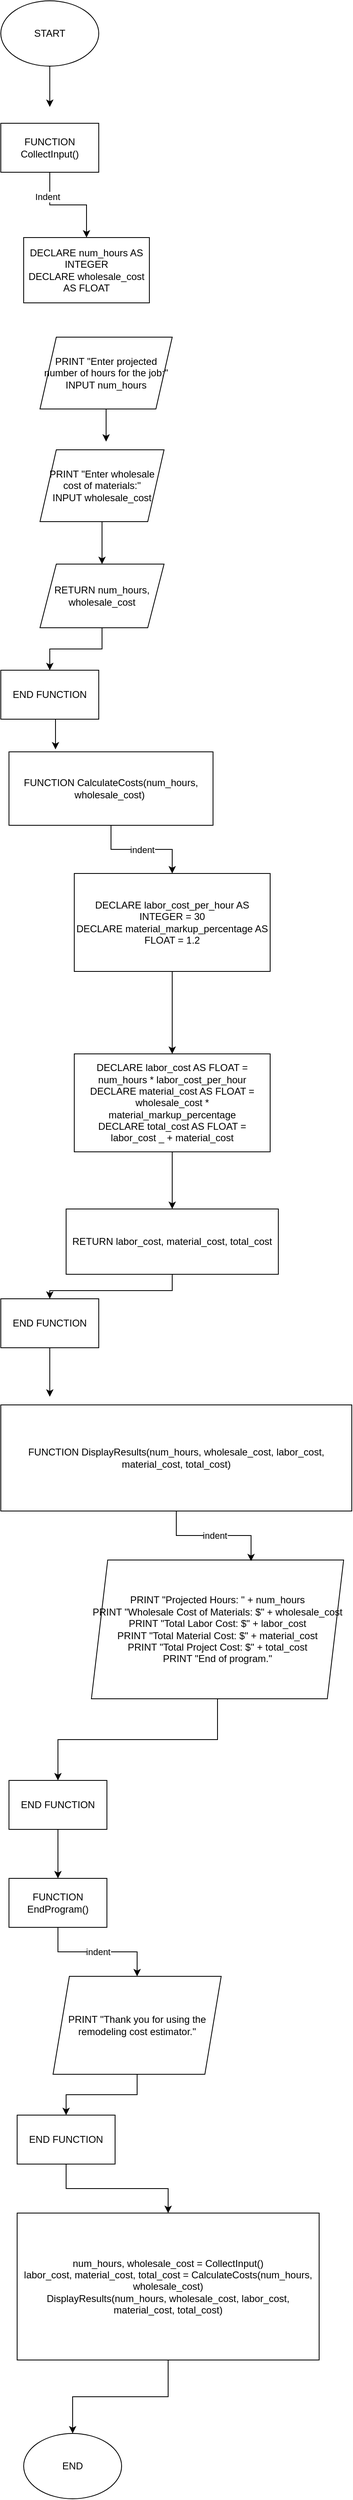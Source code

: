 <mxfile version="24.7.17">
  <diagram name="Page-1" id="JFiUc8jxxx9oMYMayQsB">
    <mxGraphModel dx="472" dy="828" grid="1" gridSize="10" guides="1" tooltips="1" connect="1" arrows="1" fold="1" page="1" pageScale="1" pageWidth="850" pageHeight="1100" math="0" shadow="0">
      <root>
        <mxCell id="0" />
        <mxCell id="1" parent="0" />
        <mxCell id="f7bFWwlUYKXwFlwvoRpv-4" style="edgeStyle=orthogonalEdgeStyle;rounded=0;orthogonalLoop=1;jettySize=auto;html=1;" edge="1" parent="1" source="f7bFWwlUYKXwFlwvoRpv-2">
          <mxGeometry relative="1" as="geometry">
            <mxPoint x="250" y="210" as="targetPoint" />
          </mxGeometry>
        </mxCell>
        <mxCell id="f7bFWwlUYKXwFlwvoRpv-2" value="START" style="ellipse;whiteSpace=wrap;html=1;" vertex="1" parent="1">
          <mxGeometry x="190" y="80" width="120" height="80" as="geometry" />
        </mxCell>
        <mxCell id="f7bFWwlUYKXwFlwvoRpv-10" value="" style="edgeStyle=orthogonalEdgeStyle;rounded=0;orthogonalLoop=1;jettySize=auto;html=1;" edge="1" parent="1" source="f7bFWwlUYKXwFlwvoRpv-5" target="f7bFWwlUYKXwFlwvoRpv-9">
          <mxGeometry relative="1" as="geometry">
            <Array as="points">
              <mxPoint x="250" y="330" />
              <mxPoint x="295" y="330" />
            </Array>
          </mxGeometry>
        </mxCell>
        <mxCell id="f7bFWwlUYKXwFlwvoRpv-11" value="Indent" style="edgeLabel;html=1;align=center;verticalAlign=middle;resizable=0;points=[];" vertex="1" connectable="0" parent="f7bFWwlUYKXwFlwvoRpv-10">
          <mxGeometry x="-0.52" y="-3" relative="1" as="geometry">
            <mxPoint as="offset" />
          </mxGeometry>
        </mxCell>
        <mxCell id="f7bFWwlUYKXwFlwvoRpv-5" value="FUNCTION CollectInput()" style="rounded=0;whiteSpace=wrap;html=1;" vertex="1" parent="1">
          <mxGeometry x="190" y="230" width="120" height="60" as="geometry" />
        </mxCell>
        <mxCell id="f7bFWwlUYKXwFlwvoRpv-36" style="edgeStyle=orthogonalEdgeStyle;rounded=0;orthogonalLoop=1;jettySize=auto;html=1;exitX=0.5;exitY=1;exitDx=0;exitDy=0;" edge="1" parent="1" source="f7bFWwlUYKXwFlwvoRpv-6">
          <mxGeometry relative="1" as="geometry">
            <mxPoint x="319" y="620" as="targetPoint" />
          </mxGeometry>
        </mxCell>
        <mxCell id="f7bFWwlUYKXwFlwvoRpv-6" value="PRINT &quot;Enter projected number of hours for the job:&quot;&lt;div&gt;INPUT num_hours&lt;/div&gt;" style="shape=parallelogram;perimeter=parallelogramPerimeter;whiteSpace=wrap;html=1;fixedSize=1;" vertex="1" parent="1">
          <mxGeometry x="238" y="492" width="162" height="88" as="geometry" />
        </mxCell>
        <mxCell id="f7bFWwlUYKXwFlwvoRpv-35" style="edgeStyle=orthogonalEdgeStyle;rounded=0;orthogonalLoop=1;jettySize=auto;html=1;exitX=0.5;exitY=1;exitDx=0;exitDy=0;entryX=0.5;entryY=0;entryDx=0;entryDy=0;" edge="1" parent="1" source="f7bFWwlUYKXwFlwvoRpv-7" target="f7bFWwlUYKXwFlwvoRpv-8">
          <mxGeometry relative="1" as="geometry" />
        </mxCell>
        <mxCell id="f7bFWwlUYKXwFlwvoRpv-7" value="PRINT &quot;Enter wholesale cost of materials:&quot;&lt;div&gt;INPUT wholesale_cost&lt;/div&gt;" style="shape=parallelogram;perimeter=parallelogramPerimeter;whiteSpace=wrap;html=1;fixedSize=1;" vertex="1" parent="1">
          <mxGeometry x="238" y="630" width="152" height="88" as="geometry" />
        </mxCell>
        <mxCell id="f7bFWwlUYKXwFlwvoRpv-34" style="edgeStyle=orthogonalEdgeStyle;rounded=0;orthogonalLoop=1;jettySize=auto;html=1;exitX=0.5;exitY=1;exitDx=0;exitDy=0;" edge="1" parent="1" source="f7bFWwlUYKXwFlwvoRpv-8" target="f7bFWwlUYKXwFlwvoRpv-13">
          <mxGeometry relative="1" as="geometry" />
        </mxCell>
        <mxCell id="f7bFWwlUYKXwFlwvoRpv-8" value="RETURN num_hours, wholesale_cost" style="shape=parallelogram;perimeter=parallelogramPerimeter;whiteSpace=wrap;html=1;fixedSize=1;" vertex="1" parent="1">
          <mxGeometry x="238" y="770" width="152" height="78" as="geometry" />
        </mxCell>
        <mxCell id="f7bFWwlUYKXwFlwvoRpv-9" value="DECLARE num_hours AS INTEGER&lt;div&gt;DECLARE wholesale_cost AS FLOAT&lt;/div&gt;" style="rounded=0;whiteSpace=wrap;html=1;" vertex="1" parent="1">
          <mxGeometry x="218" y="370" width="154" height="80" as="geometry" />
        </mxCell>
        <mxCell id="f7bFWwlUYKXwFlwvoRpv-13" value="END FUNCTION" style="rounded=0;whiteSpace=wrap;html=1;" vertex="1" parent="1">
          <mxGeometry x="190" y="900" width="120" height="60" as="geometry" />
        </mxCell>
        <mxCell id="f7bFWwlUYKXwFlwvoRpv-26" style="edgeStyle=orthogonalEdgeStyle;rounded=0;orthogonalLoop=1;jettySize=auto;html=1;exitX=0.5;exitY=1;exitDx=0;exitDy=0;entryX=0.5;entryY=0;entryDx=0;entryDy=0;" edge="1" parent="1" source="f7bFWwlUYKXwFlwvoRpv-15" target="f7bFWwlUYKXwFlwvoRpv-17">
          <mxGeometry relative="1" as="geometry" />
        </mxCell>
        <mxCell id="f7bFWwlUYKXwFlwvoRpv-15" value="DECLARE labor_cost_per_hour AS INTEGER = 30&lt;div&gt;DECLARE material_markup_percentage AS FLOAT = 1.2&lt;/div&gt;" style="rounded=0;whiteSpace=wrap;html=1;" vertex="1" parent="1">
          <mxGeometry x="280" y="1149" width="240" height="120" as="geometry" />
        </mxCell>
        <mxCell id="f7bFWwlUYKXwFlwvoRpv-25" value="indent" style="edgeStyle=orthogonalEdgeStyle;rounded=0;orthogonalLoop=1;jettySize=auto;html=1;exitX=0.5;exitY=1;exitDx=0;exitDy=0;entryX=0.5;entryY=0;entryDx=0;entryDy=0;" edge="1" parent="1" source="f7bFWwlUYKXwFlwvoRpv-16" target="f7bFWwlUYKXwFlwvoRpv-15">
          <mxGeometry relative="1" as="geometry" />
        </mxCell>
        <mxCell id="f7bFWwlUYKXwFlwvoRpv-16" value="FUNCTION CalculateCosts(num_hours, wholesale_cost)&amp;nbsp;" style="rounded=0;whiteSpace=wrap;html=1;" vertex="1" parent="1">
          <mxGeometry x="200" y="1000" width="250" height="90" as="geometry" />
        </mxCell>
        <mxCell id="f7bFWwlUYKXwFlwvoRpv-27" style="edgeStyle=orthogonalEdgeStyle;rounded=0;orthogonalLoop=1;jettySize=auto;html=1;exitX=0.5;exitY=1;exitDx=0;exitDy=0;entryX=0.5;entryY=0;entryDx=0;entryDy=0;" edge="1" parent="1" source="f7bFWwlUYKXwFlwvoRpv-17" target="f7bFWwlUYKXwFlwvoRpv-22">
          <mxGeometry relative="1" as="geometry" />
        </mxCell>
        <mxCell id="f7bFWwlUYKXwFlwvoRpv-17" value="DECLARE labor_cost AS FLOAT = num_hours * labor_cost_per_hour&lt;div&gt;DECLARE material_cost AS FLOAT = wholesale_cost * material_markup_percentage&lt;/div&gt;&lt;div&gt;DECLARE total_cost AS FLOAT = labor_cost _ + material_cost&lt;/div&gt;" style="rounded=0;whiteSpace=wrap;html=1;" vertex="1" parent="1">
          <mxGeometry x="280" y="1370" width="240" height="120" as="geometry" />
        </mxCell>
        <mxCell id="f7bFWwlUYKXwFlwvoRpv-29" style="edgeStyle=orthogonalEdgeStyle;rounded=0;orthogonalLoop=1;jettySize=auto;html=1;exitX=0.5;exitY=1;exitDx=0;exitDy=0;" edge="1" parent="1" source="f7bFWwlUYKXwFlwvoRpv-21">
          <mxGeometry relative="1" as="geometry">
            <mxPoint x="250" y="1790" as="targetPoint" />
          </mxGeometry>
        </mxCell>
        <mxCell id="f7bFWwlUYKXwFlwvoRpv-21" value="END FUNCTION" style="rounded=0;whiteSpace=wrap;html=1;" vertex="1" parent="1">
          <mxGeometry x="190" y="1670" width="120" height="60" as="geometry" />
        </mxCell>
        <mxCell id="f7bFWwlUYKXwFlwvoRpv-28" style="edgeStyle=orthogonalEdgeStyle;rounded=0;orthogonalLoop=1;jettySize=auto;html=1;exitX=0.5;exitY=1;exitDx=0;exitDy=0;entryX=0.5;entryY=0;entryDx=0;entryDy=0;" edge="1" parent="1" source="f7bFWwlUYKXwFlwvoRpv-22" target="f7bFWwlUYKXwFlwvoRpv-21">
          <mxGeometry relative="1" as="geometry" />
        </mxCell>
        <mxCell id="f7bFWwlUYKXwFlwvoRpv-22" value="RETURN labor_cost, material_cost, total_cost" style="rounded=0;whiteSpace=wrap;html=1;" vertex="1" parent="1">
          <mxGeometry x="270" y="1560" width="260" height="80" as="geometry" />
        </mxCell>
        <mxCell id="f7bFWwlUYKXwFlwvoRpv-23" value="FUNCTION DisplayResults(num_hours, wholesale_cost, labor_cost, material_cost, total_cost)" style="rounded=0;whiteSpace=wrap;html=1;" vertex="1" parent="1">
          <mxGeometry x="190" y="1800" width="430" height="130" as="geometry" />
        </mxCell>
        <mxCell id="f7bFWwlUYKXwFlwvoRpv-32" style="edgeStyle=orthogonalEdgeStyle;rounded=0;orthogonalLoop=1;jettySize=auto;html=1;exitX=0.5;exitY=1;exitDx=0;exitDy=0;entryX=0.5;entryY=0;entryDx=0;entryDy=0;" edge="1" parent="1" source="f7bFWwlUYKXwFlwvoRpv-24" target="f7bFWwlUYKXwFlwvoRpv-31">
          <mxGeometry relative="1" as="geometry" />
        </mxCell>
        <mxCell id="f7bFWwlUYKXwFlwvoRpv-24" value="PRINT &quot;Projected Hours: &quot; + num_hours&lt;div&gt;PRINT &quot;Wholesale Cost of Materials: $&quot; + wholesale_cost&lt;/div&gt;&lt;div&gt;PRINT &quot;Total Labor Cost: $&quot; + labor_cost&lt;/div&gt;&lt;div&gt;PRINT &quot;Total Material Cost: $&quot; + material_cost&lt;/div&gt;&lt;div&gt;PRINT &quot;Total Project Cost: $&quot; + total_cost&lt;/div&gt;&lt;div&gt;PRINT &quot;End of program.&quot;&lt;/div&gt;" style="shape=parallelogram;perimeter=parallelogramPerimeter;whiteSpace=wrap;html=1;fixedSize=1;" vertex="1" parent="1">
          <mxGeometry x="301" y="1990" width="309" height="170" as="geometry" />
        </mxCell>
        <mxCell id="f7bFWwlUYKXwFlwvoRpv-30" value="indent" style="edgeStyle=orthogonalEdgeStyle;rounded=0;orthogonalLoop=1;jettySize=auto;html=1;exitX=0.5;exitY=1;exitDx=0;exitDy=0;entryX=0.633;entryY=0.009;entryDx=0;entryDy=0;entryPerimeter=0;" edge="1" parent="1" source="f7bFWwlUYKXwFlwvoRpv-23" target="f7bFWwlUYKXwFlwvoRpv-24">
          <mxGeometry relative="1" as="geometry" />
        </mxCell>
        <mxCell id="f7bFWwlUYKXwFlwvoRpv-48" style="edgeStyle=orthogonalEdgeStyle;rounded=0;orthogonalLoop=1;jettySize=auto;html=1;exitX=0.5;exitY=1;exitDx=0;exitDy=0;entryX=0.5;entryY=0;entryDx=0;entryDy=0;" edge="1" parent="1" source="f7bFWwlUYKXwFlwvoRpv-31" target="f7bFWwlUYKXwFlwvoRpv-37">
          <mxGeometry relative="1" as="geometry" />
        </mxCell>
        <mxCell id="f7bFWwlUYKXwFlwvoRpv-31" value="END FUNCTION" style="rounded=0;whiteSpace=wrap;html=1;" vertex="1" parent="1">
          <mxGeometry x="200" y="2260" width="120" height="60" as="geometry" />
        </mxCell>
        <mxCell id="f7bFWwlUYKXwFlwvoRpv-33" style="edgeStyle=orthogonalEdgeStyle;rounded=0;orthogonalLoop=1;jettySize=auto;html=1;exitX=0.5;exitY=1;exitDx=0;exitDy=0;entryX=0.228;entryY=-0.033;entryDx=0;entryDy=0;entryPerimeter=0;" edge="1" parent="1" source="f7bFWwlUYKXwFlwvoRpv-13" target="f7bFWwlUYKXwFlwvoRpv-16">
          <mxGeometry relative="1" as="geometry" />
        </mxCell>
        <mxCell id="f7bFWwlUYKXwFlwvoRpv-40" value="indent" style="edgeStyle=orthogonalEdgeStyle;rounded=0;orthogonalLoop=1;jettySize=auto;html=1;exitX=0.5;exitY=1;exitDx=0;exitDy=0;entryX=0.5;entryY=0;entryDx=0;entryDy=0;" edge="1" parent="1" source="f7bFWwlUYKXwFlwvoRpv-37" target="f7bFWwlUYKXwFlwvoRpv-39">
          <mxGeometry relative="1" as="geometry" />
        </mxCell>
        <mxCell id="f7bFWwlUYKXwFlwvoRpv-37" value="FUNCTION EndProgram()" style="rounded=0;whiteSpace=wrap;html=1;" vertex="1" parent="1">
          <mxGeometry x="200" y="2380" width="120" height="60" as="geometry" />
        </mxCell>
        <mxCell id="f7bFWwlUYKXwFlwvoRpv-42" style="edgeStyle=orthogonalEdgeStyle;rounded=0;orthogonalLoop=1;jettySize=auto;html=1;exitX=0.5;exitY=1;exitDx=0;exitDy=0;entryX=0.5;entryY=0;entryDx=0;entryDy=0;" edge="1" parent="1" source="f7bFWwlUYKXwFlwvoRpv-39" target="f7bFWwlUYKXwFlwvoRpv-41">
          <mxGeometry relative="1" as="geometry" />
        </mxCell>
        <mxCell id="f7bFWwlUYKXwFlwvoRpv-39" value="PRINT &quot;Thank you for using the remodeling cost estimator.&quot;" style="shape=parallelogram;perimeter=parallelogramPerimeter;whiteSpace=wrap;html=1;fixedSize=1;" vertex="1" parent="1">
          <mxGeometry x="254" y="2500" width="206" height="120" as="geometry" />
        </mxCell>
        <mxCell id="f7bFWwlUYKXwFlwvoRpv-47" style="edgeStyle=orthogonalEdgeStyle;rounded=0;orthogonalLoop=1;jettySize=auto;html=1;exitX=0.5;exitY=1;exitDx=0;exitDy=0;entryX=0.5;entryY=0;entryDx=0;entryDy=0;" edge="1" parent="1" source="f7bFWwlUYKXwFlwvoRpv-41" target="f7bFWwlUYKXwFlwvoRpv-43">
          <mxGeometry relative="1" as="geometry" />
        </mxCell>
        <mxCell id="f7bFWwlUYKXwFlwvoRpv-41" value="END FUNCTION" style="rounded=0;whiteSpace=wrap;html=1;" vertex="1" parent="1">
          <mxGeometry x="210" y="2670" width="120" height="60" as="geometry" />
        </mxCell>
        <mxCell id="f7bFWwlUYKXwFlwvoRpv-46" style="edgeStyle=orthogonalEdgeStyle;rounded=0;orthogonalLoop=1;jettySize=auto;html=1;exitX=0.5;exitY=1;exitDx=0;exitDy=0;" edge="1" parent="1" source="f7bFWwlUYKXwFlwvoRpv-43" target="f7bFWwlUYKXwFlwvoRpv-45">
          <mxGeometry relative="1" as="geometry" />
        </mxCell>
        <mxCell id="f7bFWwlUYKXwFlwvoRpv-43" value="num_hours, wholesale_cost = CollectInput()&lt;div&gt;labor_cost, material_cost, total_cost = CalculateCosts(num_hours, wholesale_cost)&lt;/div&gt;&lt;div&gt;DisplayResults(num_hours, wholesale_cost, labor_cost, material_cost, total_cost)&lt;/div&gt;" style="rounded=0;whiteSpace=wrap;html=1;" vertex="1" parent="1">
          <mxGeometry x="210" y="2790" width="370" height="180" as="geometry" />
        </mxCell>
        <mxCell id="f7bFWwlUYKXwFlwvoRpv-45" value="END" style="ellipse;whiteSpace=wrap;html=1;" vertex="1" parent="1">
          <mxGeometry x="218" y="3060" width="120" height="80" as="geometry" />
        </mxCell>
      </root>
    </mxGraphModel>
  </diagram>
</mxfile>
